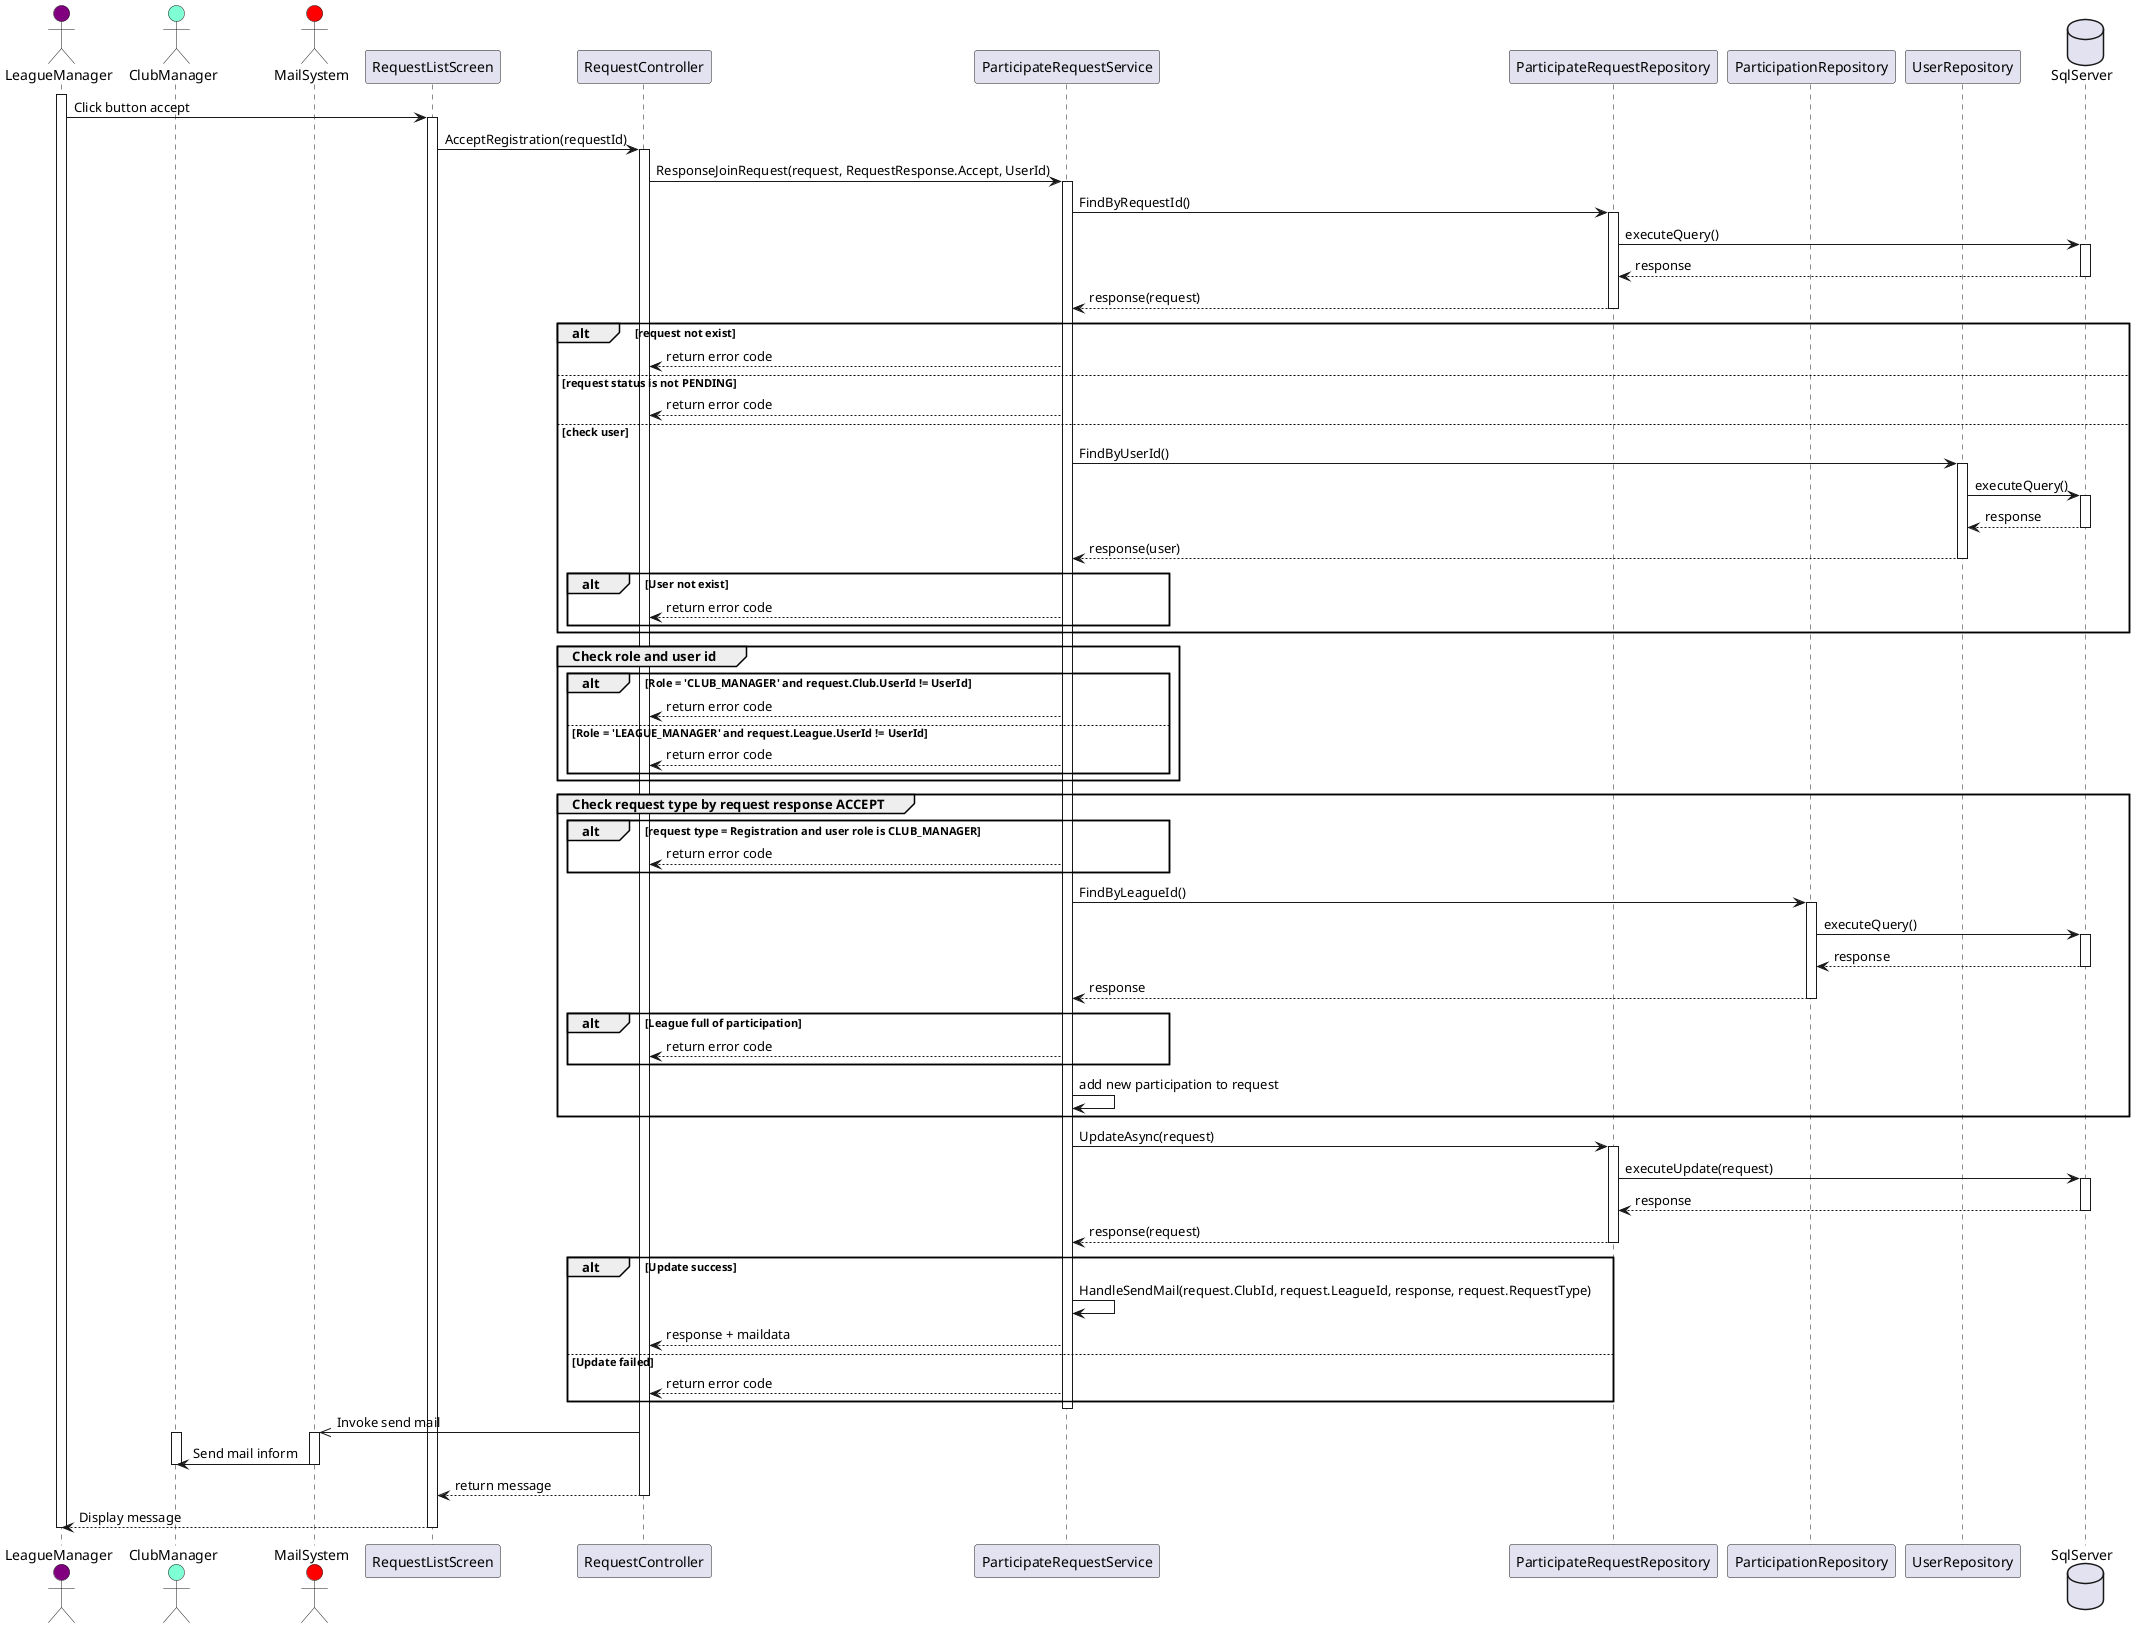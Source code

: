 @startuml Send Registration
actor LeagueManager #Purple
actor ClubManager #Aquamarine
actor MailSystem #red
participant RequestListScreen
participant RequestController
participant ParticipateRequestService
participant ParticipateRequestRepository
participant ParticipationRepository
participant UserRepository
database SqlServer

activate LeagueManager
    LeagueManager -> RequestListScreen: Click button accept  
    activate RequestListScreen
        RequestListScreen -> RequestController: AcceptRegistration(requestId)
        activate RequestController
            RequestController -> ParticipateRequestService: ResponseJoinRequest(request, RequestResponse.Accept, UserId)
            activate ParticipateRequestService
                ParticipateRequestService -> ParticipateRequestRepository: FindByRequestId()
                activate ParticipateRequestRepository
                    ParticipateRequestRepository -> SqlServer: executeQuery()
                    activate SqlServer
                        SqlServer --> ParticipateRequestRepository: response
                    deactivate SqlServer
                    ParticipateRequestRepository --> ParticipateRequestService: response(request)
                deactivate ParticipateRequestRepository
                alt request not exist 
                    ParticipateRequestService --> RequestController: return error code
                else request status is not PENDING
                    ParticipateRequestService --> RequestController: return error code
                else check user 
                    ParticipateRequestService -> UserRepository: FindByUserId()
                    activate UserRepository
                        UserRepository -> SqlServer: executeQuery()
                        activate SqlServer
                            SqlServer --> UserRepository: response
                        deactivate SqlServer
                        UserRepository --> ParticipateRequestService: response(user)
                    deactivate UserRepository
                    alt User not exist 
                        ParticipateRequestService --> RequestController: return error code
                    end
                end
                group Check role and user id 
                    alt Role = 'CLUB_MANAGER' and request.Club.UserId != UserId
                        ParticipateRequestService --> RequestController: return error code
                    else Role = 'LEAGUE_MANAGER' and request.League.UserId != UserId
                        ParticipateRequestService --> RequestController: return error code
                    end 
                end
                group Check request type by request response ACCEPT
                    alt request type = Registration and user role is CLUB_MANAGER
                        ParticipateRequestService --> RequestController: return error code
                    end 
                    ParticipateRequestService -> ParticipationRepository: FindByLeagueId()
                    activate ParticipationRepository
                        ParticipationRepository -> SqlServer: executeQuery()
                        activate SqlServer
                            SqlServer --> ParticipationRepository: response
                        deactivate SqlServer
                        ParticipationRepository --> ParticipateRequestService: response
                    deactivate ParticipationRepository
                    alt League full of participation 
                        ParticipateRequestService --> RequestController: return error code
                    end
                    ParticipateRequestService -> ParticipateRequestService: add new participation to request
                end 
                ParticipateRequestService -> ParticipateRequestRepository : UpdateAsync(request)
                activate ParticipateRequestRepository
                ParticipateRequestRepository -> SqlServer: executeUpdate(request)
                    activate SqlServer
                        SqlServer --> ParticipateRequestRepository: response
                    deactivate SqlServer
                ParticipateRequestRepository --> ParticipateRequestService: response(request)
                deactivate ParticipateRequestRepository
                alt Update success
                    ParticipateRequestService -> ParticipateRequestService: HandleSendMail(request.ClubId, request.LeagueId, response, request.RequestType)
                    ParticipateRequestService --> RequestController: response + maildata
                else Update failed
                    ParticipateRequestService --> RequestController: return error code
                end
            deactivate ParticipateRequestService
            RequestController ->> MailSystem: Invoke send mail
            activate MailSystem
                activate ClubManager
                MailSystem -> ClubManager: Send mail inform
                deactivate ClubManager
            deactivate MailSystem
            RequestController --> RequestListScreen: return message
        deactivate RequestController
        RequestListScreen --> LeagueManager: Display message
    deactivate RequestListScreen
deactivate LeagueManager
@enduml